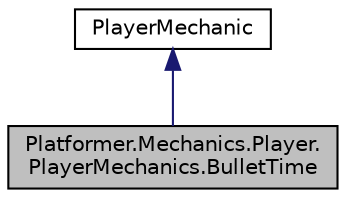 digraph "Platformer.Mechanics.Player.PlayerMechanics.BulletTime"
{
 // LATEX_PDF_SIZE
  edge [fontname="Helvetica",fontsize="10",labelfontname="Helvetica",labelfontsize="10"];
  node [fontname="Helvetica",fontsize="10",shape=record];
  Node1 [label="Platformer.Mechanics.Player.\lPlayerMechanics.BulletTime",height=0.2,width=0.4,color="black", fillcolor="grey75", style="filled", fontcolor="black",tooltip="Class that manages the bullet time mechanic of the PlayerController"];
  Node2 -> Node1 [dir="back",color="midnightblue",fontsize="10",style="solid",fontname="Helvetica"];
  Node2 [label="PlayerMechanic",height=0.2,width=0.4,color="black", fillcolor="white", style="filled",URL="$interface_platformer_1_1_mechanics_1_1_player_1_1_player_mechanics_1_1_player_mechanic.html",tooltip="interface from which mechanics moved to a class will inherit"];
}
